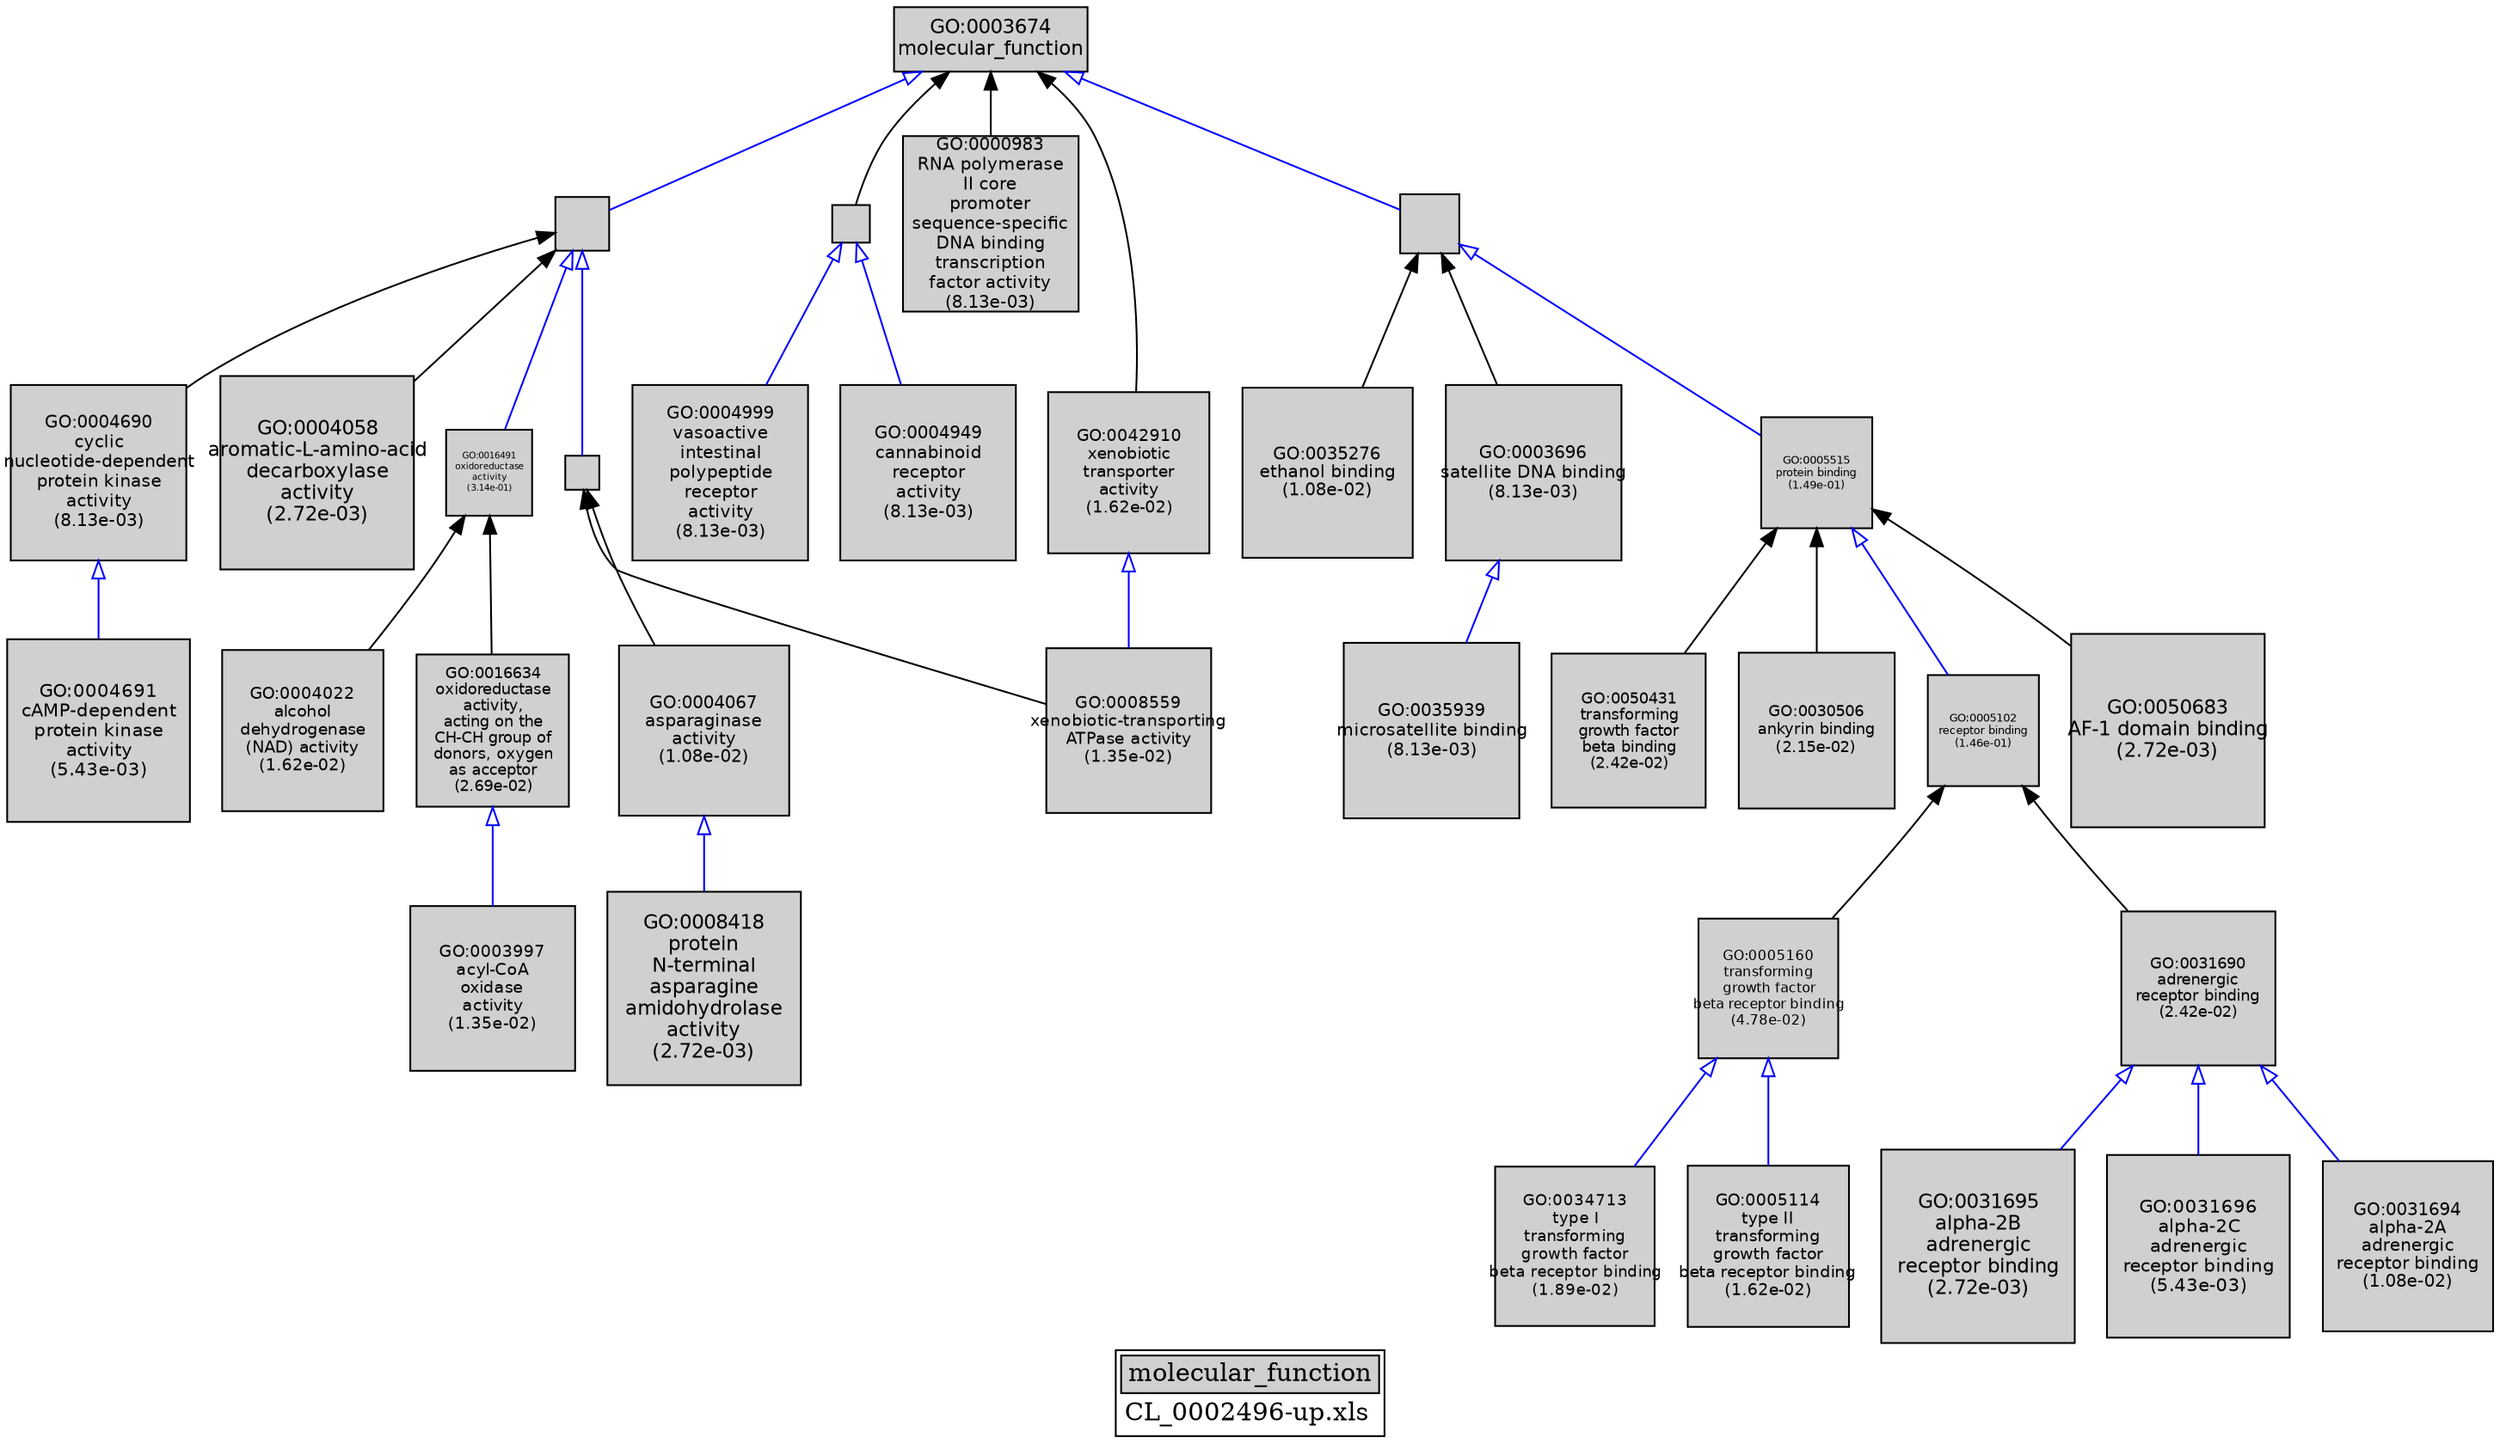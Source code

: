 digraph "molecular_function" {
graph [ bgcolor = "#FFFFFF", label = <<TABLE COLOR="black" BGCOLOR="white"><TR><TD COLSPAN="2" BGCOLOR="#D0D0D0"><FONT COLOR="black">molecular_function</FONT></TD></TR><TR><TD BORDER="0">CL_0002496-up.xls</TD></TR></TABLE>> ];
node [ fontname = "Helvetica" ];

subgraph "nodes" {

node [ style = "filled", fixedsize = "true", width = 1, shape = "box", fontsize = 9, fillcolor = "#D0D0D0", fontcolor = "black", color = "black" ];

"GO:0004067" [ URL = "#GO:0004067", label = <<TABLE BORDER="0"><TR><TD>GO:0004067<BR/>asparaginase<BR/>activity<BR/>(1.08e-02)</TD></TR></TABLE>>, width = 1.31372140986, shape = "box", fontsize = 9.45879415102, height = 1.31372140986 ];
"GO:0031696" [ URL = "#GO:0031696", label = <<TABLE BORDER="0"><TR><TD>GO:0031696<BR/>alpha-2C<BR/>adrenergic<BR/>receptor binding<BR/>(5.43e-03)</TD></TR></TABLE>>, width = 1.40985134603, shape = "box", fontsize = 10.1509296914, height = 1.40985134603 ];
"GO:0005114" [ URL = "#GO:0005114", label = <<TABLE BORDER="0"><TR><TD>GO:0005114<BR/>type II<BR/>transforming<BR/>growth factor<BR/>beta receptor binding<BR/>(1.62e-02)</TD></TR></TABLE>>, width = 1.25424371244, shape = "box", fontsize = 9.03055472956, height = 1.25424371244 ];
"GO:0003674" [ URL = "#GO:0003674", label = <<TABLE BORDER="0"><TR><TD>GO:0003674<BR/>molecular_function</TD></TR></TABLE>>, width = 1.5, shape = "box", fontsize = 10.8 ];
"GO:0005102" [ URL = "#GO:0005102", label = <<TABLE BORDER="0"><TR><TD>GO:0005102<BR/>receptor binding<BR/>(1.46e-01)</TD></TR></TABLE>>, width = 0.860012231575, shape = "box", fontsize = 6.19208806734, height = 0.860012231575 ];
"GO:0005515" [ URL = "#GO:0005515", label = <<TABLE BORDER="0"><TR><TD>GO:0005515<BR/>protein binding<BR/>(1.49e-01)</TD></TR></TABLE>>, width = 0.855791366006, shape = "box", fontsize = 6.16169783524, height = 0.855791366006 ];
"GO:0035276" [ URL = "#GO:0035276", label = <<TABLE BORDER="0"><TR><TD>GO:0035276<BR/>ethanol binding<BR/>(1.08e-02)</TD></TR></TABLE>>, width = 1.31372140986, shape = "box", fontsize = 9.45879415102, height = 1.31372140986 ];
"GO:0003997" [ URL = "#GO:0003997", label = <<TABLE BORDER="0"><TR><TD>GO:0003997<BR/>acyl-CoA<BR/>oxidase<BR/>activity<BR/>(1.35e-02)</TD></TR></TABLE>>, width = 1.28131043673, shape = "box", fontsize = 9.22543514446, height = 1.28131043673 ];
"GO:0003824" [ URL = "#GO:0003824", label = "", width = 0.41584648733, shape = "box", height = 0.41584648733 ];
"GO:0016634" [ URL = "#GO:0016634", label = <<TABLE BORDER="0"><TR><TD>GO:0016634<BR/>oxidoreductase<BR/>activity,<BR/>acting on the<BR/>CH-CH group of<BR/>donors, oxygen<BR/>as acceptor<BR/>(2.69e-02)</TD></TR></TABLE>>, width = 1.17534798257, shape = "box", fontsize = 8.46250547448, height = 1.17534798257 ];
"GO:0031694" [ URL = "#GO:0031694", label = <<TABLE BORDER="0"><TR><TD>GO:0031694<BR/>alpha-2A<BR/>adrenergic<BR/>receptor binding<BR/>(1.08e-02)</TD></TR></TABLE>>, width = 1.31372140986, shape = "box", fontsize = 9.45879415102, height = 1.31372140986 ];
"GO:0016787" [ URL = "#GO:0016787", label = "", width = 0.261847288164, shape = "box", height = 0.261847288164 ];
"GO:0004930" [ URL = "#GO:0004930", label = "", width = 0.293630133828, shape = "box", height = 0.293630133828 ];
"GO:0050683" [ URL = "#GO:0050683", label = <<TABLE BORDER="0"><TR><TD>GO:0050683<BR/>AF-1 domain binding<BR/>(2.72e-03)</TD></TR></TABLE>>, width = 1.5, shape = "box", fontsize = 10.8, height = 1.5 ];
"GO:0016491" [ URL = "#GO:0016491", label = <<TABLE BORDER="0"><TR><TD>GO:0016491<BR/>oxidoreductase<BR/>activity<BR/>(3.14e-01)</TD></TR></TABLE>>, width = 0.670518624315, shape = "box", fontsize = 5.0, height = 0.670518624315 ];
"GO:0000983" [ URL = "#GO:0000983", label = <<TABLE BORDER="0"><TR><TD>GO:0000983<BR/>RNA polymerase<BR/>II core<BR/>promoter<BR/>sequence-specific<BR/>DNA binding<BR/>transcription<BR/>factor activity<BR/>(8.13e-03)</TD></TR></TABLE>>, width = 1.35441591041, shape = "box", fontsize = 9.75179455498, height = 1.35441591041 ];
"GO:0031695" [ URL = "#GO:0031695", label = <<TABLE BORDER="0"><TR><TD>GO:0031695<BR/>alpha-2B<BR/>adrenergic<BR/>receptor binding<BR/>(2.72e-03)</TD></TR></TABLE>>, width = 1.5, shape = "box", fontsize = 10.8, height = 1.5 ];
"GO:0005488" [ URL = "#GO:0005488", label = "", width = 0.455199902065, shape = "box", height = 0.455199902065 ];
"GO:0005160" [ URL = "#GO:0005160", label = <<TABLE BORDER="0"><TR><TD>GO:0005160<BR/>transforming<BR/>growth factor<BR/>beta receptor binding<BR/>(4.78e-02)</TD></TR></TABLE>>, width = 1.07822715752, shape = "box", fontsize = 7.76323553412, height = 1.07822715752 ];
"GO:0004690" [ URL = "#GO:0004690", label = <<TABLE BORDER="0"><TR><TD>GO:0004690<BR/>cyclic<BR/>nucleotide-dependent<BR/>protein kinase<BR/>activity<BR/>(8.13e-03)</TD></TR></TABLE>>, width = 1.35441591041, shape = "box", fontsize = 9.75179455498, height = 1.35441591041 ];
"GO:0004691" [ URL = "#GO:0004691", label = <<TABLE BORDER="0"><TR><TD>GO:0004691<BR/>cAMP-dependent<BR/>protein kinase<BR/>activity<BR/>(5.43e-03)</TD></TR></TABLE>>, width = 1.40985134603, shape = "box", fontsize = 10.1509296914, height = 1.40985134603 ];
"GO:0004999" [ URL = "#GO:0004999", label = <<TABLE BORDER="0"><TR><TD>GO:0004999<BR/>vasoactive<BR/>intestinal<BR/>polypeptide<BR/>receptor<BR/>activity<BR/>(8.13e-03)</TD></TR></TABLE>>, width = 1.35441591041, shape = "box", fontsize = 9.75179455498, height = 1.35441591041 ];
"GO:0050431" [ URL = "#GO:0050431", label = <<TABLE BORDER="0"><TR><TD>GO:0050431<BR/>transforming<BR/>growth factor<BR/>beta binding<BR/>(2.42e-02)</TD></TR></TABLE>>, width = 1.19201146981, shape = "box", fontsize = 8.58248258262, height = 1.19201146981 ];
"GO:0004058" [ URL = "#GO:0004058", label = <<TABLE BORDER="0"><TR><TD>GO:0004058<BR/>aromatic-L-amino-acid<BR/>decarboxylase<BR/>activity<BR/>(2.72e-03)</TD></TR></TABLE>>, width = 1.5, shape = "box", fontsize = 10.8, height = 1.5 ];
"GO:0008559" [ URL = "#GO:0008559", label = <<TABLE BORDER="0"><TR><TD>GO:0008559<BR/>xenobiotic-transporting<BR/>ATPase activity<BR/>(1.35e-02)</TD></TR></TABLE>>, width = 1.28131043673, shape = "box", fontsize = 9.22543514446, height = 1.28131043673 ];
"GO:0042910" [ URL = "#GO:0042910", label = <<TABLE BORDER="0"><TR><TD>GO:0042910<BR/>xenobiotic<BR/>transporter<BR/>activity<BR/>(1.62e-02)</TD></TR></TABLE>>, width = 1.25424371244, shape = "box", fontsize = 9.03055472956, height = 1.25424371244 ];
"GO:0004949" [ URL = "#GO:0004949", label = <<TABLE BORDER="0"><TR><TD>GO:0004949<BR/>cannabinoid<BR/>receptor<BR/>activity<BR/>(8.13e-03)</TD></TR></TABLE>>, width = 1.35441591041, shape = "box", fontsize = 9.75179455498, height = 1.35441591041 ];
"GO:0035939" [ URL = "#GO:0035939", label = <<TABLE BORDER="0"><TR><TD>GO:0035939<BR/>microsatellite binding<BR/>(8.13e-03)</TD></TR></TABLE>>, width = 1.35441591041, shape = "box", fontsize = 9.75179455498, height = 1.35441591041 ];
"GO:0034713" [ URL = "#GO:0034713", label = <<TABLE BORDER="0"><TR><TD>GO:0034713<BR/>type I<BR/>transforming<BR/>growth factor<BR/>beta receptor binding<BR/>(1.89e-02)</TD></TR></TABLE>>, width = 1.23092630012, shape = "box", fontsize = 8.86266936087, height = 1.23092630012 ];
"GO:0003696" [ URL = "#GO:0003696", label = <<TABLE BORDER="0"><TR><TD>GO:0003696<BR/>satellite DNA binding<BR/>(8.13e-03)</TD></TR></TABLE>>, width = 1.35441591041, shape = "box", fontsize = 9.75179455498, height = 1.35441591041 ];
"GO:0031690" [ URL = "#GO:0031690", label = <<TABLE BORDER="0"><TR><TD>GO:0031690<BR/>adrenergic<BR/>receptor binding<BR/>(2.42e-02)</TD></TR></TABLE>>, width = 1.19201146981, shape = "box", fontsize = 8.58248258262, height = 1.19201146981 ];
"GO:0030506" [ URL = "#GO:0030506", label = <<TABLE BORDER="0"><TR><TD>GO:0030506<BR/>ankyrin binding<BR/>(2.15e-02)</TD></TR></TABLE>>, width = 1.2103924493, shape = "box", fontsize = 8.71482563495, height = 1.2103924493 ];
"GO:0008418" [ URL = "#GO:0008418", label = <<TABLE BORDER="0"><TR><TD>GO:0008418<BR/>protein<BR/>N-terminal<BR/>asparagine<BR/>amidohydrolase<BR/>activity<BR/>(2.72e-03)</TD></TR></TABLE>>, width = 1.5, shape = "box", fontsize = 10.8, height = 1.5 ];
"GO:0004022" [ URL = "#GO:0004022", label = <<TABLE BORDER="0"><TR><TD>GO:0004022<BR/>alcohol<BR/>dehydrogenase<BR/>(NAD) activity<BR/>(1.62e-02)</TD></TR></TABLE>>, width = 1.25424371244, shape = "box", fontsize = 9.03055472956, height = 1.25424371244 ];
}
subgraph "edges" {


edge [ dir = "back", weight = 1 ];
subgraph "regulates" {


edge [ color = "cyan", arrowtail = "none" ];
subgraph "positive" {


edge [ color = "green", arrowtail = "vee" ];
}
subgraph "negative" {


edge [ color = "red", arrowtail = "tee" ];
}
}
subgraph "part_of" {


edge [ color = "purple", arrowtail = "diamond", weight = 2.5 ];
}
subgraph "is_a" {


edge [ color = "blue", arrowtail = "empty", weight = 5.0 ];
"GO:0003674" -> "GO:0005488";
"GO:0003674" -> "GO:0003824";
"GO:0005160" -> "GO:0005114";
"GO:0005515" -> "GO:0005102";
"GO:0004930" -> "GO:0004949";
"GO:0005488" -> "GO:0005515";
"GO:0003824" -> "GO:0016787";
"GO:0005160" -> "GO:0034713";
"GO:0003824" -> "GO:0016491";
"GO:0004690" -> "GO:0004691";
"GO:0042910" -> "GO:0008559";
"GO:0031690" -> "GO:0031696";
"GO:0004067" -> "GO:0008418";
"GO:0031690" -> "GO:0031695";
"GO:0016634" -> "GO:0003997";
"GO:0031690" -> "GO:0031694";
"GO:0003696" -> "GO:0035939";
"GO:0004930" -> "GO:0004999";
}
"GO:0005102" -> "GO:0005160";
"GO:0003824" -> "GO:0004058";
"GO:0016491" -> "GO:0004022";
"GO:0005515" -> "GO:0050683";
"GO:0005488" -> "GO:0003696";
"GO:0003674" -> "GO:0000983";
"GO:0005102" -> "GO:0031690";
"GO:0005488" -> "GO:0035276";
"GO:0016491" -> "GO:0016634";
"GO:0003824" -> "GO:0004690";
"GO:0016787" -> "GO:0008559";
"GO:0005515" -> "GO:0050431";
"GO:0005515" -> "GO:0030506";
"GO:0016787" -> "GO:0004067";
"GO:0003674" -> "GO:0042910";
"GO:0003674" -> "GO:0004930";
}
}
